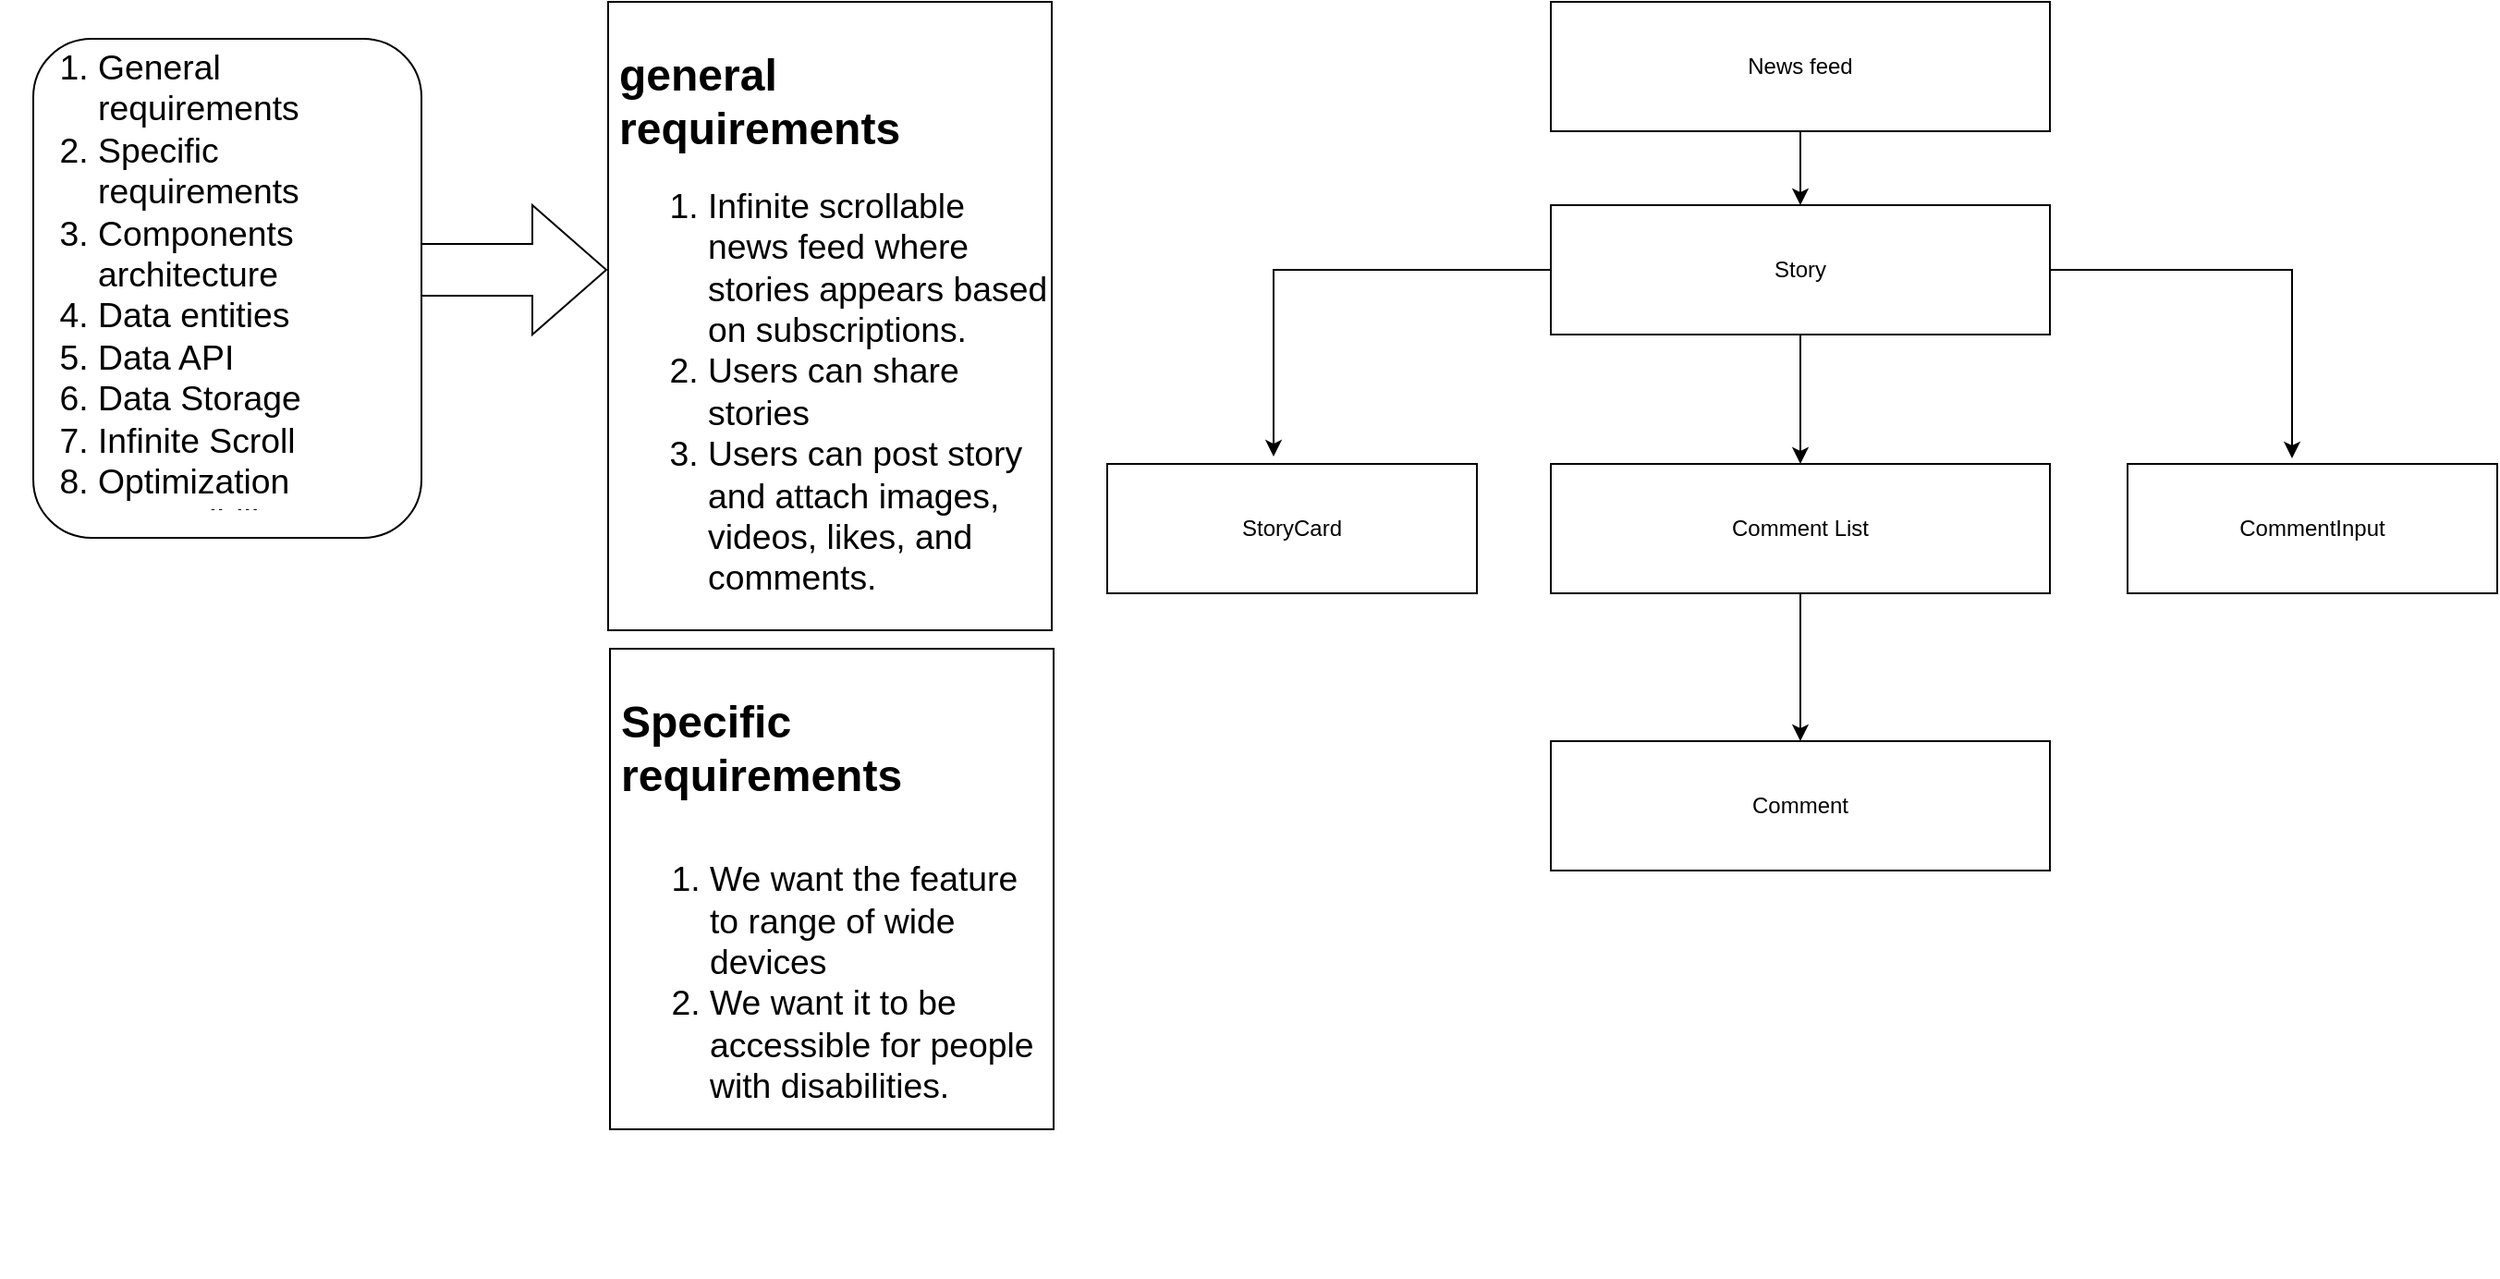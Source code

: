 <mxfile version="22.1.5" type="github">
  <diagram name="Page-1" id="DjTraVR21FJXVIveRxJF">
    <mxGraphModel dx="2181" dy="668" grid="1" gridSize="10" guides="1" tooltips="1" connect="1" arrows="1" fold="1" page="1" pageScale="1" pageWidth="827" pageHeight="1169" math="0" shadow="0">
      <root>
        <mxCell id="0" />
        <mxCell id="1" parent="0" />
        <mxCell id="aDgeB2EDXVKCUSRqUiff-7" value="" style="rounded=1;whiteSpace=wrap;html=1;" parent="1" vertex="1">
          <mxGeometry x="-791" y="70" width="210" height="270" as="geometry" />
        </mxCell>
        <mxCell id="aDgeB2EDXVKCUSRqUiff-4" value="&lt;ol id=&quot;docs-internal-guid-1f1224a3-7fff-c5d6-69bd-1e6a8895090a&quot; style=&quot;margin-top:0;margin-bottom:0;padding-inline-start:48px;&quot;&gt;&lt;li aria-level=&quot;1&quot; style=&quot;list-style-type: decimal; font-size: 14pt; font-family: Arial, sans-serif; color: rgb(0, 0, 0); background-color: transparent; font-weight: 400; font-style: normal; font-variant: normal; text-decoration: none; vertical-align: baseline;&quot; dir=&quot;ltr&quot;&gt;&lt;p role=&quot;presentation&quot; style=&quot;line-height:1.2;margin-top:0pt;margin-bottom:0pt;&quot; dir=&quot;ltr&quot;&gt;General requirements&amp;nbsp;&lt;/p&gt;&lt;/li&gt;&lt;li aria-level=&quot;1&quot; style=&quot;list-style-type: decimal; font-size: 14pt; font-family: Arial, sans-serif; color: rgb(0, 0, 0); background-color: transparent; font-weight: 400; font-style: normal; font-variant: normal; text-decoration: none; vertical-align: baseline;&quot; dir=&quot;ltr&quot;&gt;&lt;p role=&quot;presentation&quot; style=&quot;line-height:1.2;margin-top:0pt;margin-bottom:0pt;&quot; dir=&quot;ltr&quot;&gt;&lt;span style=&quot;font-size: 14pt; font-family: Arial, sans-serif; color: rgb(0, 0, 0); background-color: transparent; font-weight: 400; font-style: normal; font-variant: normal; text-decoration: none; vertical-align: baseline;&quot;&gt;Specific requirements&lt;/span&gt;&lt;/p&gt;&lt;/li&gt;&lt;li aria-level=&quot;1&quot; style=&quot;list-style-type: decimal; font-size: 14pt; font-family: Arial, sans-serif; color: rgb(0, 0, 0); background-color: transparent; font-weight: 400; font-style: normal; font-variant: normal; text-decoration: none; vertical-align: baseline;&quot; dir=&quot;ltr&quot;&gt;&lt;p role=&quot;presentation&quot; style=&quot;line-height:1.2;margin-top:0pt;margin-bottom:0pt;&quot; dir=&quot;ltr&quot;&gt;&lt;span style=&quot;font-size: 14pt; font-family: Arial, sans-serif; color: rgb(0, 0, 0); background-color: transparent; font-weight: 400; font-style: normal; font-variant: normal; text-decoration: none; vertical-align: baseline;&quot;&gt;Components architecture&amp;nbsp;&lt;/span&gt;&lt;/p&gt;&lt;/li&gt;&lt;li aria-level=&quot;1&quot; style=&quot;list-style-type: decimal; font-size: 14pt; font-family: Arial, sans-serif; color: rgb(0, 0, 0); background-color: transparent; font-weight: 400; font-style: normal; font-variant: normal; text-decoration: none; vertical-align: baseline;&quot; dir=&quot;ltr&quot;&gt;&lt;p role=&quot;presentation&quot; style=&quot;line-height:1.2;margin-top:0pt;margin-bottom:0pt;&quot; dir=&quot;ltr&quot;&gt;&lt;span style=&quot;font-size: 14pt; font-family: Arial, sans-serif; color: rgb(0, 0, 0); background-color: transparent; font-weight: 400; font-style: normal; font-variant: normal; text-decoration: none; vertical-align: baseline;&quot;&gt;Data entities&amp;nbsp;&lt;/span&gt;&lt;/p&gt;&lt;/li&gt;&lt;li aria-level=&quot;1&quot; style=&quot;list-style-type: decimal; font-size: 14pt; font-family: Arial, sans-serif; color: rgb(0, 0, 0); background-color: transparent; font-weight: 400; font-style: normal; font-variant: normal; text-decoration: none; vertical-align: baseline;&quot; dir=&quot;ltr&quot;&gt;&lt;p role=&quot;presentation&quot; style=&quot;line-height:1.2;margin-top:0pt;margin-bottom:0pt;&quot; dir=&quot;ltr&quot;&gt;&lt;span style=&quot;font-size: 14pt; font-family: Arial, sans-serif; color: rgb(0, 0, 0); background-color: transparent; font-weight: 400; font-style: normal; font-variant: normal; text-decoration: none; vertical-align: baseline;&quot;&gt;Data API&lt;/span&gt;&lt;/p&gt;&lt;/li&gt;&lt;li aria-level=&quot;1&quot; style=&quot;list-style-type: decimal; font-size: 14pt; font-family: Arial, sans-serif; color: rgb(0, 0, 0); background-color: transparent; font-weight: 400; font-style: normal; font-variant: normal; text-decoration: none; vertical-align: baseline;&quot; dir=&quot;ltr&quot;&gt;&lt;p role=&quot;presentation&quot; style=&quot;line-height:1.2;margin-top:0pt;margin-bottom:0pt;&quot; dir=&quot;ltr&quot;&gt;&lt;span style=&quot;font-size: 14pt; font-family: Arial, sans-serif; color: rgb(0, 0, 0); background-color: transparent; font-weight: 400; font-style: normal; font-variant: normal; text-decoration: none; vertical-align: baseline;&quot;&gt;Data Storage&lt;/span&gt;&lt;/p&gt;&lt;/li&gt;&lt;li aria-level=&quot;1&quot; style=&quot;list-style-type: decimal; font-size: 14pt; font-family: Arial, sans-serif; color: rgb(0, 0, 0); background-color: transparent; font-weight: 400; font-style: normal; font-variant: normal; text-decoration: none; vertical-align: baseline;&quot; dir=&quot;ltr&quot;&gt;&lt;p role=&quot;presentation&quot; style=&quot;line-height:1.2;margin-top:0pt;margin-bottom:0pt;&quot; dir=&quot;ltr&quot;&gt;&lt;span style=&quot;font-size: 14pt; font-family: Arial, sans-serif; color: rgb(0, 0, 0); background-color: transparent; font-weight: 400; font-style: normal; font-variant: normal; text-decoration: none; vertical-align: baseline;&quot;&gt;Infinite Scroll&amp;nbsp;&lt;/span&gt;&lt;/p&gt;&lt;/li&gt;&lt;li aria-level=&quot;1&quot; style=&quot;list-style-type: decimal; font-size: 14pt; font-family: Arial, sans-serif; color: rgb(0, 0, 0); background-color: transparent; font-weight: 400; font-style: normal; font-variant: normal; text-decoration: none; vertical-align: baseline;&quot; dir=&quot;ltr&quot;&gt;&lt;p role=&quot;presentation&quot; style=&quot;line-height:1.2;margin-top:0pt;margin-bottom:0pt;&quot; dir=&quot;ltr&quot;&gt;&lt;span style=&quot;font-size: 14pt; font-family: Arial, sans-serif; color: rgb(0, 0, 0); background-color: transparent; font-weight: 400; font-style: normal; font-variant: normal; text-decoration: none; vertical-align: baseline;&quot;&gt;Optimization&lt;/span&gt;&lt;/p&gt;&lt;/li&gt;&lt;li aria-level=&quot;1&quot; style=&quot;list-style-type: decimal; font-size: 14pt; font-family: Arial, sans-serif; color: rgb(0, 0, 0); background-color: transparent; font-weight: 400; font-style: normal; font-variant: normal; text-decoration: none; vertical-align: baseline;&quot; dir=&quot;ltr&quot;&gt;&lt;p role=&quot;presentation&quot; style=&quot;line-height:1.2;margin-top:0pt;margin-bottom:0pt;&quot; dir=&quot;ltr&quot;&gt;&lt;span style=&quot;font-size: 14pt; font-family: Arial, sans-serif; color: rgb(0, 0, 0); background-color: transparent; font-weight: 400; font-style: normal; font-variant: normal; text-decoration: none; vertical-align: baseline;&quot;&gt;Accessibility&amp;nbsp;&lt;/span&gt;&lt;/p&gt;&lt;/li&gt;&lt;/ol&gt;&lt;br&gt;" style="text;html=1;strokeColor=none;fillColor=none;spacing=5;spacingTop=-20;whiteSpace=wrap;overflow=hidden;rounded=0;" parent="1" vertex="1">
          <mxGeometry x="-809" y="85" width="230" height="240" as="geometry" />
        </mxCell>
        <mxCell id="aDgeB2EDXVKCUSRqUiff-8" value="" style="html=1;shadow=0;dashed=0;align=center;verticalAlign=middle;shape=mxgraph.arrows2.arrow;dy=0.6;dx=40;notch=0;" parent="1" vertex="1">
          <mxGeometry x="-581" y="160" width="100" height="70" as="geometry" />
        </mxCell>
        <mxCell id="aDgeB2EDXVKCUSRqUiff-16" value="" style="group" parent="1" vertex="1" connectable="0">
          <mxGeometry x="-480" y="50" width="241" height="340" as="geometry" />
        </mxCell>
        <mxCell id="aDgeB2EDXVKCUSRqUiff-9" value="" style="rounded=0;whiteSpace=wrap;html=1;" parent="aDgeB2EDXVKCUSRqUiff-16" vertex="1">
          <mxGeometry width="240" height="340" as="geometry" />
        </mxCell>
        <mxCell id="aDgeB2EDXVKCUSRqUiff-10" value="&lt;h1&gt;general requirements&lt;br&gt;&lt;/h1&gt;&lt;ol id=&quot;docs-internal-guid-b0f56cf3-7fff-bcb8-0044-d7e2bf20f99f&quot; style=&quot;margin-top:0;margin-bottom:0;padding-inline-start:48px;&quot;&gt;&lt;li aria-level=&quot;1&quot; style=&quot;list-style-type: decimal; font-size: 14pt; font-family: Arial, sans-serif; color: rgb(0, 0, 0); background-color: transparent; font-weight: 400; font-style: normal; font-variant: normal; text-decoration: none; vertical-align: baseline;&quot; dir=&quot;ltr&quot;&gt;&lt;p role=&quot;presentation&quot; style=&quot;line-height:1.2;margin-top:0pt;margin-bottom:0pt;&quot; dir=&quot;ltr&quot;&gt;Infinite scrollable news feed where stories appears based on subscriptions.&lt;/p&gt;&lt;/li&gt;&lt;li aria-level=&quot;1&quot; style=&quot;list-style-type: decimal; font-size: 14pt; font-family: Arial, sans-serif; color: rgb(0, 0, 0); background-color: transparent; font-weight: 400; font-style: normal; font-variant: normal; text-decoration: none; vertical-align: baseline;&quot; dir=&quot;ltr&quot;&gt;&lt;p role=&quot;presentation&quot; style=&quot;line-height:1.2;margin-top:0pt;margin-bottom:0pt;&quot; dir=&quot;ltr&quot;&gt;&lt;span style=&quot;font-size: 14pt; font-family: Arial, sans-serif; color: rgb(0, 0, 0); background-color: transparent; font-weight: 400; font-style: normal; font-variant: normal; text-decoration: none; vertical-align: baseline;&quot;&gt;Users can share stories&lt;/span&gt;&lt;/p&gt;&lt;/li&gt;&lt;li aria-level=&quot;1&quot; style=&quot;list-style-type: decimal; font-size: 14pt; font-family: Arial, sans-serif; color: rgb(0, 0, 0); background-color: transparent; font-weight: 400; font-style: normal; font-variant: normal; text-decoration: none; vertical-align: baseline;&quot; dir=&quot;ltr&quot;&gt;&lt;p role=&quot;presentation&quot; style=&quot;line-height:1.2;margin-top:0pt;margin-bottom:0pt;&quot; dir=&quot;ltr&quot;&gt;&lt;span style=&quot;font-size: 14pt; font-family: Arial, sans-serif; color: rgb(0, 0, 0); background-color: transparent; font-weight: 400; font-style: normal; font-variant: normal; text-decoration: none; vertical-align: baseline;&quot;&gt;Users can post story and attach images, videos, likes, and comments.&lt;/span&gt;&lt;/p&gt;&lt;/li&gt;&lt;/ol&gt;&lt;p&gt;&lt;/p&gt;" style="text;html=1;strokeColor=none;fillColor=none;spacing=5;spacingTop=-20;whiteSpace=wrap;overflow=hidden;rounded=0;" parent="aDgeB2EDXVKCUSRqUiff-16" vertex="1">
          <mxGeometry x="1" y="20" width="240" height="310" as="geometry" />
        </mxCell>
        <mxCell id="aDgeB2EDXVKCUSRqUiff-17" value="" style="group;fontStyle=4" parent="1" vertex="1" connectable="0">
          <mxGeometry x="-479" y="400" width="241" height="340" as="geometry" />
        </mxCell>
        <mxCell id="aDgeB2EDXVKCUSRqUiff-18" value="" style="rounded=0;whiteSpace=wrap;html=1;" parent="aDgeB2EDXVKCUSRqUiff-17" vertex="1">
          <mxGeometry width="240" height="260" as="geometry" />
        </mxCell>
        <mxCell id="aDgeB2EDXVKCUSRqUiff-19" value="&lt;h1&gt;Specific requirements&lt;/h1&gt;&lt;div&gt;&lt;br&gt;&lt;/div&gt;&lt;div&gt;&lt;ol id=&quot;docs-internal-guid-859736f0-7fff-17c9-7919-6a195d1c90b2&quot; style=&quot;margin-top:0;margin-bottom:0;padding-inline-start:48px;&quot;&gt;&lt;li aria-level=&quot;1&quot; style=&quot;list-style-type: decimal; font-size: 14pt; font-family: Arial, sans-serif; color: rgb(0, 0, 0); background-color: transparent; font-weight: 400; font-style: normal; font-variant: normal; text-decoration: none; vertical-align: baseline;&quot; dir=&quot;ltr&quot;&gt;&lt;p role=&quot;presentation&quot; style=&quot;line-height:1.2;margin-top:0pt;margin-bottom:0pt;&quot; dir=&quot;ltr&quot;&gt;We want the feature to range of wide devices&lt;/p&gt;&lt;/li&gt;&lt;li aria-level=&quot;1&quot; style=&quot;list-style-type: decimal; font-size: 14pt; font-family: Arial, sans-serif; color: rgb(0, 0, 0); background-color: transparent; font-weight: 400; font-style: normal; font-variant: normal; text-decoration: none; vertical-align: baseline;&quot; dir=&quot;ltr&quot;&gt;&lt;p role=&quot;presentation&quot; style=&quot;line-height:1.2;margin-top:0pt;margin-bottom:0pt;&quot; dir=&quot;ltr&quot;&gt;&lt;span style=&quot;font-size: 14pt; font-family: Arial, sans-serif; color: rgb(0, 0, 0); background-color: transparent; font-weight: 400; font-style: normal; font-variant: normal; text-decoration: none; vertical-align: baseline;&quot;&gt;We want it to be accessible for people with disabilities.&lt;/span&gt;&lt;/p&gt;&lt;/li&gt;&lt;/ol&gt;&lt;/div&gt;&lt;p&gt;&lt;/p&gt;" style="text;html=1;strokeColor=none;fillColor=none;spacing=5;spacingTop=-20;whiteSpace=wrap;overflow=hidden;rounded=0;" parent="aDgeB2EDXVKCUSRqUiff-17" vertex="1">
          <mxGeometry x="1" y="20" width="240" height="240" as="geometry" />
        </mxCell>
        <mxCell id="UbSTkzMqbl6ndSM0kIW--12" value="" style="group" vertex="1" connectable="0" parent="1">
          <mxGeometry x="-210" y="50" width="752" height="470" as="geometry" />
        </mxCell>
        <mxCell id="UbSTkzMqbl6ndSM0kIW--1" value="News feed " style="rounded=0;whiteSpace=wrap;html=1;" vertex="1" parent="UbSTkzMqbl6ndSM0kIW--12">
          <mxGeometry x="240" width="270" height="70" as="geometry" />
        </mxCell>
        <mxCell id="UbSTkzMqbl6ndSM0kIW--2" value="Story" style="rounded=0;whiteSpace=wrap;html=1;" vertex="1" parent="UbSTkzMqbl6ndSM0kIW--12">
          <mxGeometry x="240" y="110" width="270" height="70" as="geometry" />
        </mxCell>
        <mxCell id="UbSTkzMqbl6ndSM0kIW--7" style="edgeStyle=orthogonalEdgeStyle;rounded=0;orthogonalLoop=1;jettySize=auto;html=1;entryX=0.5;entryY=0;entryDx=0;entryDy=0;" edge="1" parent="UbSTkzMqbl6ndSM0kIW--12" source="UbSTkzMqbl6ndSM0kIW--1" target="UbSTkzMqbl6ndSM0kIW--2">
          <mxGeometry relative="1" as="geometry" />
        </mxCell>
        <mxCell id="UbSTkzMqbl6ndSM0kIW--3" value="Comment List" style="rounded=0;whiteSpace=wrap;html=1;" vertex="1" parent="UbSTkzMqbl6ndSM0kIW--12">
          <mxGeometry x="240" y="250" width="270" height="70" as="geometry" />
        </mxCell>
        <mxCell id="UbSTkzMqbl6ndSM0kIW--8" style="edgeStyle=orthogonalEdgeStyle;rounded=0;orthogonalLoop=1;jettySize=auto;html=1;" edge="1" parent="UbSTkzMqbl6ndSM0kIW--12" source="UbSTkzMqbl6ndSM0kIW--2" target="UbSTkzMqbl6ndSM0kIW--3">
          <mxGeometry relative="1" as="geometry" />
        </mxCell>
        <mxCell id="UbSTkzMqbl6ndSM0kIW--4" value="StoryCard" style="rounded=0;whiteSpace=wrap;html=1;" vertex="1" parent="UbSTkzMqbl6ndSM0kIW--12">
          <mxGeometry y="250" width="200" height="70" as="geometry" />
        </mxCell>
        <mxCell id="UbSTkzMqbl6ndSM0kIW--5" value="CommentInput" style="rounded=0;whiteSpace=wrap;html=1;" vertex="1" parent="UbSTkzMqbl6ndSM0kIW--12">
          <mxGeometry x="552" y="250" width="200" height="70" as="geometry" />
        </mxCell>
        <mxCell id="UbSTkzMqbl6ndSM0kIW--6" value="Comment" style="rounded=0;whiteSpace=wrap;html=1;" vertex="1" parent="UbSTkzMqbl6ndSM0kIW--12">
          <mxGeometry x="240" y="400" width="270" height="70" as="geometry" />
        </mxCell>
        <mxCell id="UbSTkzMqbl6ndSM0kIW--9" style="edgeStyle=orthogonalEdgeStyle;rounded=0;orthogonalLoop=1;jettySize=auto;html=1;entryX=0.445;entryY=-0.043;entryDx=0;entryDy=0;entryPerimeter=0;" edge="1" parent="UbSTkzMqbl6ndSM0kIW--12" source="UbSTkzMqbl6ndSM0kIW--2" target="UbSTkzMqbl6ndSM0kIW--5">
          <mxGeometry relative="1" as="geometry" />
        </mxCell>
        <mxCell id="UbSTkzMqbl6ndSM0kIW--11" style="edgeStyle=orthogonalEdgeStyle;rounded=0;orthogonalLoop=1;jettySize=auto;html=1;entryX=0.5;entryY=0;entryDx=0;entryDy=0;" edge="1" parent="UbSTkzMqbl6ndSM0kIW--12" source="UbSTkzMqbl6ndSM0kIW--3" target="UbSTkzMqbl6ndSM0kIW--6">
          <mxGeometry relative="1" as="geometry" />
        </mxCell>
        <mxCell id="UbSTkzMqbl6ndSM0kIW--10" style="edgeStyle=orthogonalEdgeStyle;rounded=0;orthogonalLoop=1;jettySize=auto;html=1;entryX=0.45;entryY=-0.057;entryDx=0;entryDy=0;entryPerimeter=0;" edge="1" parent="UbSTkzMqbl6ndSM0kIW--12" source="UbSTkzMqbl6ndSM0kIW--2" target="UbSTkzMqbl6ndSM0kIW--4">
          <mxGeometry relative="1" as="geometry" />
        </mxCell>
      </root>
    </mxGraphModel>
  </diagram>
</mxfile>
